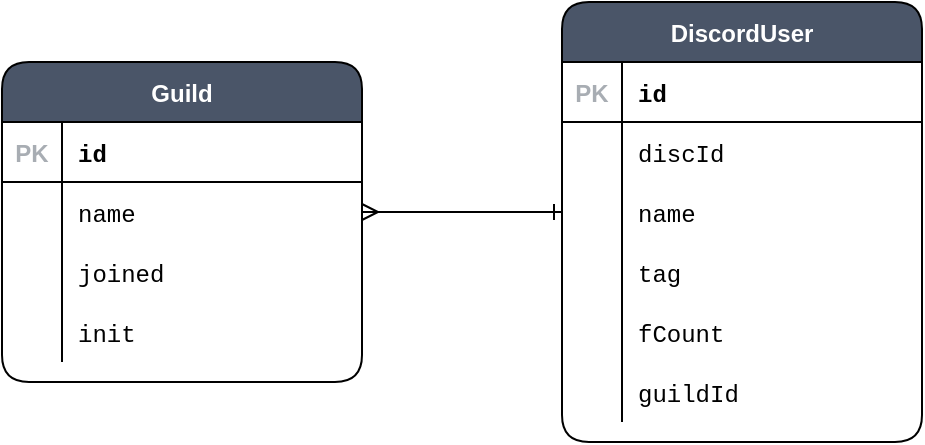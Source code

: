 <mxfile version="13.10.0" type="embed">
    <diagram id="EGsMShIhVNXhtihgm1Tj" name="Page-1">
        <mxGraphModel dx="1323" dy="411" grid="0" gridSize="10" guides="1" tooltips="1" connect="1" arrows="1" fold="1" page="1" pageScale="1" pageWidth="850" pageHeight="1100" background="none" math="0" shadow="0" extFonts="Permanent Marker^https://fonts.googleapis.com/css?family=Permanent+Marker">
            <root>
                <mxCell id="0"/>
                <mxCell id="1" parent="0"/>
                <mxCell id="yC0F9eObwDq3C3hQ4my7-5" style="edgeStyle=orthogonalEdgeStyle;rounded=0;orthogonalLoop=1;jettySize=auto;html=1;exitX=1;exitY=0.5;exitDx=0;exitDy=0;endArrow=ERone;endFill=0;startArrow=ERmany;startFill=0;entryX=0;entryY=0.5;entryDx=0;entryDy=0;" parent="1" source="cVgczrrMovrHau31ULNH-5" target="cVgczrrMovrHau31ULNH-21" edge="1">
                    <mxGeometry relative="1" as="geometry">
                        <mxPoint x="505" y="575" as="targetPoint"/>
                    </mxGeometry>
                </mxCell>
                <mxCell id="cVgczrrMovrHau31ULNH-14" value="DiscordUser" style="shape=table;startSize=30;container=1;collapsible=1;childLayout=tableLayout;fixedRows=1;rowLines=0;fontStyle=1;align=center;resizeLast=1;rounded=1;fillColor=#4A5568;fontColor=#FFFFFF;" parent="1" vertex="1">
                    <mxGeometry x="475" y="470" width="180" height="220" as="geometry"/>
                </mxCell>
                <mxCell id="cVgczrrMovrHau31ULNH-15" value="" style="shape=partialRectangle;collapsible=0;dropTarget=0;pointerEvents=0;fillColor=none;top=0;left=0;bottom=1;right=0;points=[[0,0.5],[1,0.5]];portConstraint=eastwest;" parent="cVgczrrMovrHau31ULNH-14" vertex="1">
                    <mxGeometry y="30" width="180" height="30" as="geometry"/>
                </mxCell>
                <mxCell id="cVgczrrMovrHau31ULNH-16" value="PK" style="shape=partialRectangle;connectable=0;fillColor=none;top=0;left=0;bottom=0;right=0;fontStyle=1;overflow=hidden;fontColor=#A8ADB3;" parent="cVgczrrMovrHau31ULNH-15" vertex="1">
                    <mxGeometry width="30" height="30" as="geometry"/>
                </mxCell>
                <mxCell id="cVgczrrMovrHau31ULNH-17" value="id" style="shape=partialRectangle;connectable=0;fillColor=none;top=0;left=0;bottom=0;right=0;align=left;spacingLeft=6;fontStyle=1;overflow=hidden;fontFamily=Courier New;" parent="cVgczrrMovrHau31ULNH-15" vertex="1">
                    <mxGeometry x="30" width="150" height="30" as="geometry"/>
                </mxCell>
                <mxCell id="4mbFMdYWLAVQWoMGpvqx-9" value="" style="shape=partialRectangle;collapsible=0;dropTarget=0;pointerEvents=0;fillColor=none;top=0;left=0;bottom=0;right=0;points=[[0,0.5],[1,0.5]];portConstraint=eastwest;" parent="cVgczrrMovrHau31ULNH-14" vertex="1">
                    <mxGeometry y="60" width="180" height="30" as="geometry"/>
                </mxCell>
                <mxCell id="4mbFMdYWLAVQWoMGpvqx-10" value="" style="shape=partialRectangle;connectable=0;fillColor=none;top=0;left=0;bottom=0;right=0;editable=1;overflow=hidden;" parent="4mbFMdYWLAVQWoMGpvqx-9" vertex="1">
                    <mxGeometry width="30" height="30" as="geometry"/>
                </mxCell>
                <mxCell id="4mbFMdYWLAVQWoMGpvqx-11" value="discId" style="shape=partialRectangle;connectable=0;fillColor=none;top=0;left=0;bottom=0;right=0;align=left;spacingLeft=6;overflow=hidden;fontFamily=Courier New;" parent="4mbFMdYWLAVQWoMGpvqx-9" vertex="1">
                    <mxGeometry x="30" width="150" height="30" as="geometry"/>
                </mxCell>
                <mxCell id="cVgczrrMovrHau31ULNH-21" value="" style="shape=partialRectangle;collapsible=0;dropTarget=0;pointerEvents=0;fillColor=none;top=0;left=0;bottom=0;right=0;points=[[0,0.5],[1,0.5]];portConstraint=eastwest;" parent="cVgczrrMovrHau31ULNH-14" vertex="1">
                    <mxGeometry y="90" width="180" height="30" as="geometry"/>
                </mxCell>
                <mxCell id="cVgczrrMovrHau31ULNH-22" value="" style="shape=partialRectangle;connectable=0;fillColor=none;top=0;left=0;bottom=0;right=0;editable=1;overflow=hidden;" parent="cVgczrrMovrHau31ULNH-21" vertex="1">
                    <mxGeometry width="30" height="30" as="geometry"/>
                </mxCell>
                <mxCell id="cVgczrrMovrHau31ULNH-23" value="name" style="shape=partialRectangle;connectable=0;fillColor=none;top=0;left=0;bottom=0;right=0;align=left;spacingLeft=6;overflow=hidden;fontFamily=Courier New;" parent="cVgczrrMovrHau31ULNH-21" vertex="1">
                    <mxGeometry x="30" width="150" height="30" as="geometry"/>
                </mxCell>
                <mxCell id="yC0F9eObwDq3C3hQ4my7-7" value="" style="shape=partialRectangle;collapsible=0;dropTarget=0;pointerEvents=0;fillColor=none;top=0;left=0;bottom=0;right=0;points=[[0,0.5],[1,0.5]];portConstraint=eastwest;" parent="cVgczrrMovrHau31ULNH-14" vertex="1">
                    <mxGeometry y="120" width="180" height="30" as="geometry"/>
                </mxCell>
                <mxCell id="yC0F9eObwDq3C3hQ4my7-8" value="" style="shape=partialRectangle;connectable=0;fillColor=none;top=0;left=0;bottom=0;right=0;editable=1;overflow=hidden;" parent="yC0F9eObwDq3C3hQ4my7-7" vertex="1">
                    <mxGeometry width="30" height="30" as="geometry"/>
                </mxCell>
                <mxCell id="yC0F9eObwDq3C3hQ4my7-9" value="tag" style="shape=partialRectangle;connectable=0;fillColor=none;top=0;left=0;bottom=0;right=0;align=left;spacingLeft=6;overflow=hidden;fontFamily=Courier New;" parent="yC0F9eObwDq3C3hQ4my7-7" vertex="1">
                    <mxGeometry x="30" width="150" height="30" as="geometry"/>
                </mxCell>
                <mxCell id="cVgczrrMovrHau31ULNH-24" value="" style="shape=partialRectangle;collapsible=0;dropTarget=0;pointerEvents=0;fillColor=none;top=0;left=0;bottom=0;right=0;points=[[0,0.5],[1,0.5]];portConstraint=eastwest;" parent="cVgczrrMovrHau31ULNH-14" vertex="1">
                    <mxGeometry y="150" width="180" height="30" as="geometry"/>
                </mxCell>
                <mxCell id="cVgczrrMovrHau31ULNH-25" value="" style="shape=partialRectangle;connectable=0;fillColor=none;top=0;left=0;bottom=0;right=0;editable=1;overflow=hidden;" parent="cVgczrrMovrHau31ULNH-24" vertex="1">
                    <mxGeometry width="30" height="30" as="geometry"/>
                </mxCell>
                <mxCell id="cVgczrrMovrHau31ULNH-26" value="fCount" style="shape=partialRectangle;connectable=0;fillColor=none;top=0;left=0;bottom=0;right=0;align=left;spacingLeft=6;overflow=hidden;fontFamily=Courier New;" parent="cVgczrrMovrHau31ULNH-24" vertex="1">
                    <mxGeometry x="30" width="150" height="30" as="geometry"/>
                </mxCell>
                <mxCell id="4mbFMdYWLAVQWoMGpvqx-13" value="" style="shape=partialRectangle;collapsible=0;dropTarget=0;pointerEvents=0;fillColor=none;top=0;left=0;bottom=0;right=0;points=[[0,0.5],[1,0.5]];portConstraint=eastwest;" parent="cVgczrrMovrHau31ULNH-14" vertex="1">
                    <mxGeometry y="180" width="180" height="30" as="geometry"/>
                </mxCell>
                <mxCell id="4mbFMdYWLAVQWoMGpvqx-14" value="" style="shape=partialRectangle;connectable=0;fillColor=none;top=0;left=0;bottom=0;right=0;editable=1;overflow=hidden;" parent="4mbFMdYWLAVQWoMGpvqx-13" vertex="1">
                    <mxGeometry width="30" height="30" as="geometry"/>
                </mxCell>
                <mxCell id="4mbFMdYWLAVQWoMGpvqx-15" value="guildId" style="shape=partialRectangle;connectable=0;fillColor=none;top=0;left=0;bottom=0;right=0;align=left;spacingLeft=6;overflow=hidden;fontFamily=Courier New;" parent="4mbFMdYWLAVQWoMGpvqx-13" vertex="1">
                    <mxGeometry x="30" width="150" height="30" as="geometry"/>
                </mxCell>
                <mxCell id="cVgczrrMovrHau31ULNH-1" value="Guild" style="shape=table;startSize=30;container=1;collapsible=1;childLayout=tableLayout;fixedRows=1;rowLines=0;fontStyle=1;align=center;resizeLast=1;rounded=1;fillColor=#4A5568;fontColor=#FFFFFF;shadow=0;strokeWidth=1;" parent="1" vertex="1">
                    <mxGeometry x="195" y="500" width="180" height="160" as="geometry"/>
                </mxCell>
                <mxCell id="cVgczrrMovrHau31ULNH-2" value="" style="shape=partialRectangle;collapsible=0;dropTarget=0;pointerEvents=0;fillColor=none;top=0;left=0;bottom=1;right=0;points=[[0,0.5],[1,0.5]];portConstraint=eastwest;" parent="cVgczrrMovrHau31ULNH-1" vertex="1">
                    <mxGeometry y="30" width="180" height="30" as="geometry"/>
                </mxCell>
                <mxCell id="cVgczrrMovrHau31ULNH-3" value="PK" style="shape=partialRectangle;connectable=0;fillColor=none;top=0;left=0;bottom=0;right=0;fontStyle=1;overflow=hidden;fontColor=#A8ADB3;" parent="cVgczrrMovrHau31ULNH-2" vertex="1">
                    <mxGeometry width="30" height="30" as="geometry"/>
                </mxCell>
                <mxCell id="cVgczrrMovrHau31ULNH-4" value="id" style="shape=partialRectangle;connectable=0;fillColor=none;top=0;left=0;bottom=0;right=0;align=left;spacingLeft=6;fontStyle=1;overflow=hidden;fontFamily=Courier New;" parent="cVgczrrMovrHau31ULNH-2" vertex="1">
                    <mxGeometry x="30" width="150" height="30" as="geometry"/>
                </mxCell>
                <mxCell id="cVgczrrMovrHau31ULNH-5" value="" style="shape=partialRectangle;collapsible=0;dropTarget=0;pointerEvents=0;fillColor=none;top=0;left=0;bottom=0;right=0;points=[[0,0.5],[1,0.5]];portConstraint=eastwest;" parent="cVgczrrMovrHau31ULNH-1" vertex="1">
                    <mxGeometry y="60" width="180" height="30" as="geometry"/>
                </mxCell>
                <mxCell id="cVgczrrMovrHau31ULNH-6" value="" style="shape=partialRectangle;connectable=0;fillColor=none;top=0;left=0;bottom=0;right=0;editable=1;overflow=hidden;" parent="cVgczrrMovrHau31ULNH-5" vertex="1">
                    <mxGeometry width="30" height="30" as="geometry"/>
                </mxCell>
                <mxCell id="cVgczrrMovrHau31ULNH-7" value="name" style="shape=partialRectangle;connectable=0;fillColor=none;top=0;left=0;bottom=0;right=0;align=left;spacingLeft=6;overflow=hidden;fontFamily=Courier New;" parent="cVgczrrMovrHau31ULNH-5" vertex="1">
                    <mxGeometry x="30" width="150" height="30" as="geometry"/>
                </mxCell>
                <mxCell id="cVgczrrMovrHau31ULNH-8" value="" style="shape=partialRectangle;collapsible=0;dropTarget=0;pointerEvents=0;fillColor=none;top=0;left=0;bottom=0;right=0;points=[[0,0.5],[1,0.5]];portConstraint=eastwest;" parent="cVgczrrMovrHau31ULNH-1" vertex="1">
                    <mxGeometry y="90" width="180" height="30" as="geometry"/>
                </mxCell>
                <mxCell id="cVgczrrMovrHau31ULNH-9" value="" style="shape=partialRectangle;connectable=0;fillColor=none;top=0;left=0;bottom=0;right=0;editable=1;overflow=hidden;" parent="cVgczrrMovrHau31ULNH-8" vertex="1">
                    <mxGeometry width="30" height="30" as="geometry"/>
                </mxCell>
                <mxCell id="cVgczrrMovrHau31ULNH-10" value="joined" style="shape=partialRectangle;connectable=0;fillColor=none;top=0;left=0;bottom=0;right=0;align=left;spacingLeft=6;overflow=hidden;fontFamily=Courier New;" parent="cVgczrrMovrHau31ULNH-8" vertex="1">
                    <mxGeometry x="30" width="150" height="30" as="geometry"/>
                </mxCell>
                <mxCell id="yC0F9eObwDq3C3hQ4my7-2" value="" style="shape=partialRectangle;collapsible=0;dropTarget=0;pointerEvents=0;fillColor=none;top=0;left=0;bottom=0;right=0;points=[[0,0.5],[1,0.5]];portConstraint=eastwest;" parent="cVgczrrMovrHau31ULNH-1" vertex="1">
                    <mxGeometry y="120" width="180" height="30" as="geometry"/>
                </mxCell>
                <mxCell id="yC0F9eObwDq3C3hQ4my7-3" value="" style="shape=partialRectangle;connectable=0;fillColor=none;top=0;left=0;bottom=0;right=0;editable=1;overflow=hidden;" parent="yC0F9eObwDq3C3hQ4my7-2" vertex="1">
                    <mxGeometry width="30" height="30" as="geometry"/>
                </mxCell>
                <mxCell id="yC0F9eObwDq3C3hQ4my7-4" value="init" style="shape=partialRectangle;connectable=0;fillColor=none;top=0;left=0;bottom=0;right=0;align=left;spacingLeft=6;overflow=hidden;fontFamily=Courier New;" parent="yC0F9eObwDq3C3hQ4my7-2" vertex="1">
                    <mxGeometry x="30" width="150" height="30" as="geometry"/>
                </mxCell>
            </root>
        </mxGraphModel>
    </diagram>
</mxfile>